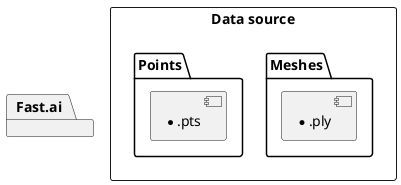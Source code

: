 @startuml

rectangle "Data source" { 

  folder "Meshes" {
    [*.ply]
  }

  folder "Points" {
    [*.pts]
  }
}


package "Fast.ai" {


}


@enduml
